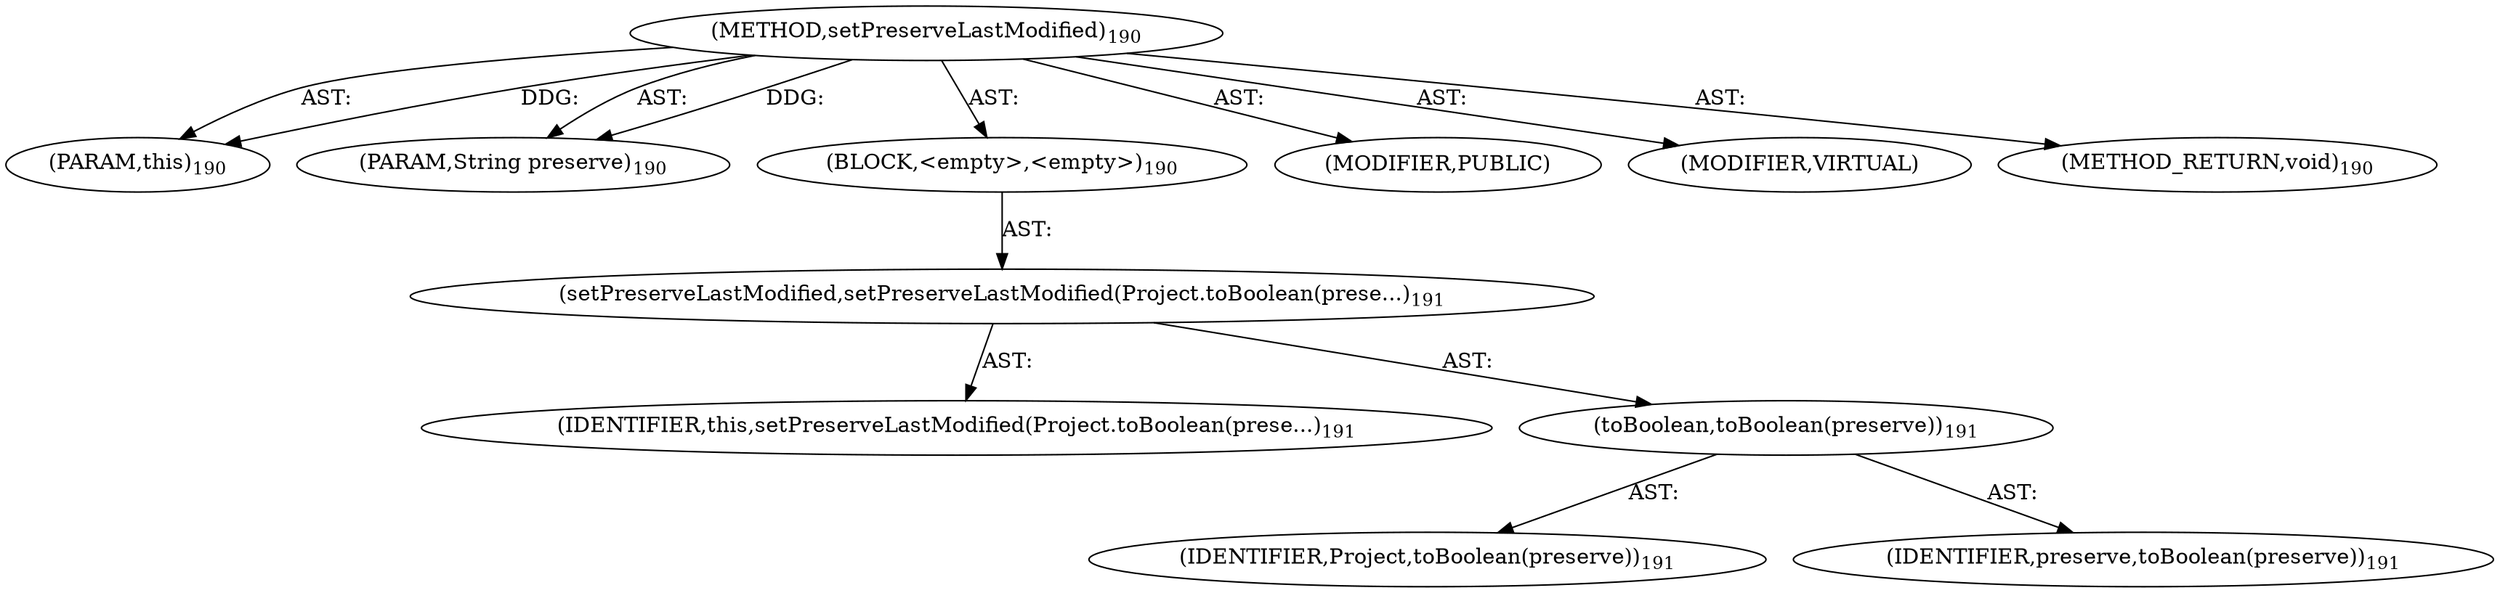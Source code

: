 digraph "setPreserveLastModified" {  
"111669149703" [label = <(METHOD,setPreserveLastModified)<SUB>190</SUB>> ]
"115964116995" [label = <(PARAM,this)<SUB>190</SUB>> ]
"115964117018" [label = <(PARAM,String preserve)<SUB>190</SUB>> ]
"25769803783" [label = <(BLOCK,&lt;empty&gt;,&lt;empty&gt;)<SUB>190</SUB>> ]
"30064771151" [label = <(setPreserveLastModified,setPreserveLastModified(Project.toBoolean(prese...)<SUB>191</SUB>> ]
"68719476739" [label = <(IDENTIFIER,this,setPreserveLastModified(Project.toBoolean(prese...)<SUB>191</SUB>> ]
"30064771152" [label = <(toBoolean,toBoolean(preserve))<SUB>191</SUB>> ]
"68719476816" [label = <(IDENTIFIER,Project,toBoolean(preserve))<SUB>191</SUB>> ]
"68719476817" [label = <(IDENTIFIER,preserve,toBoolean(preserve))<SUB>191</SUB>> ]
"133143986211" [label = <(MODIFIER,PUBLIC)> ]
"133143986212" [label = <(MODIFIER,VIRTUAL)> ]
"128849018887" [label = <(METHOD_RETURN,void)<SUB>190</SUB>> ]
  "111669149703" -> "115964116995"  [ label = "AST: "] 
  "111669149703" -> "115964117018"  [ label = "AST: "] 
  "111669149703" -> "25769803783"  [ label = "AST: "] 
  "111669149703" -> "133143986211"  [ label = "AST: "] 
  "111669149703" -> "133143986212"  [ label = "AST: "] 
  "111669149703" -> "128849018887"  [ label = "AST: "] 
  "25769803783" -> "30064771151"  [ label = "AST: "] 
  "30064771151" -> "68719476739"  [ label = "AST: "] 
  "30064771151" -> "30064771152"  [ label = "AST: "] 
  "30064771152" -> "68719476816"  [ label = "AST: "] 
  "30064771152" -> "68719476817"  [ label = "AST: "] 
  "111669149703" -> "115964116995"  [ label = "DDG: "] 
  "111669149703" -> "115964117018"  [ label = "DDG: "] 
}
